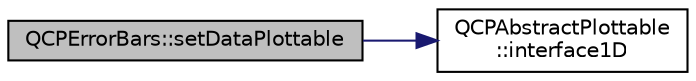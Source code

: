 digraph "QCPErrorBars::setDataPlottable"
{
 // LATEX_PDF_SIZE
  edge [fontname="Helvetica",fontsize="10",labelfontname="Helvetica",labelfontsize="10"];
  node [fontname="Helvetica",fontsize="10",shape=record];
  rankdir="LR";
  Node1 [label="QCPErrorBars::setDataPlottable",height=0.2,width=0.4,color="black", fillcolor="grey75", style="filled", fontcolor="black",tooltip=" "];
  Node1 -> Node2 [color="midnightblue",fontsize="10",style="solid",fontname="Helvetica"];
  Node2 [label="QCPAbstractPlottable\l::interface1D",height=0.2,width=0.4,color="black", fillcolor="white", style="filled",URL="$classQCPAbstractPlottable.html#a81fd9fd5c4f429c074785e2eb238a8e7",tooltip=" "];
}
